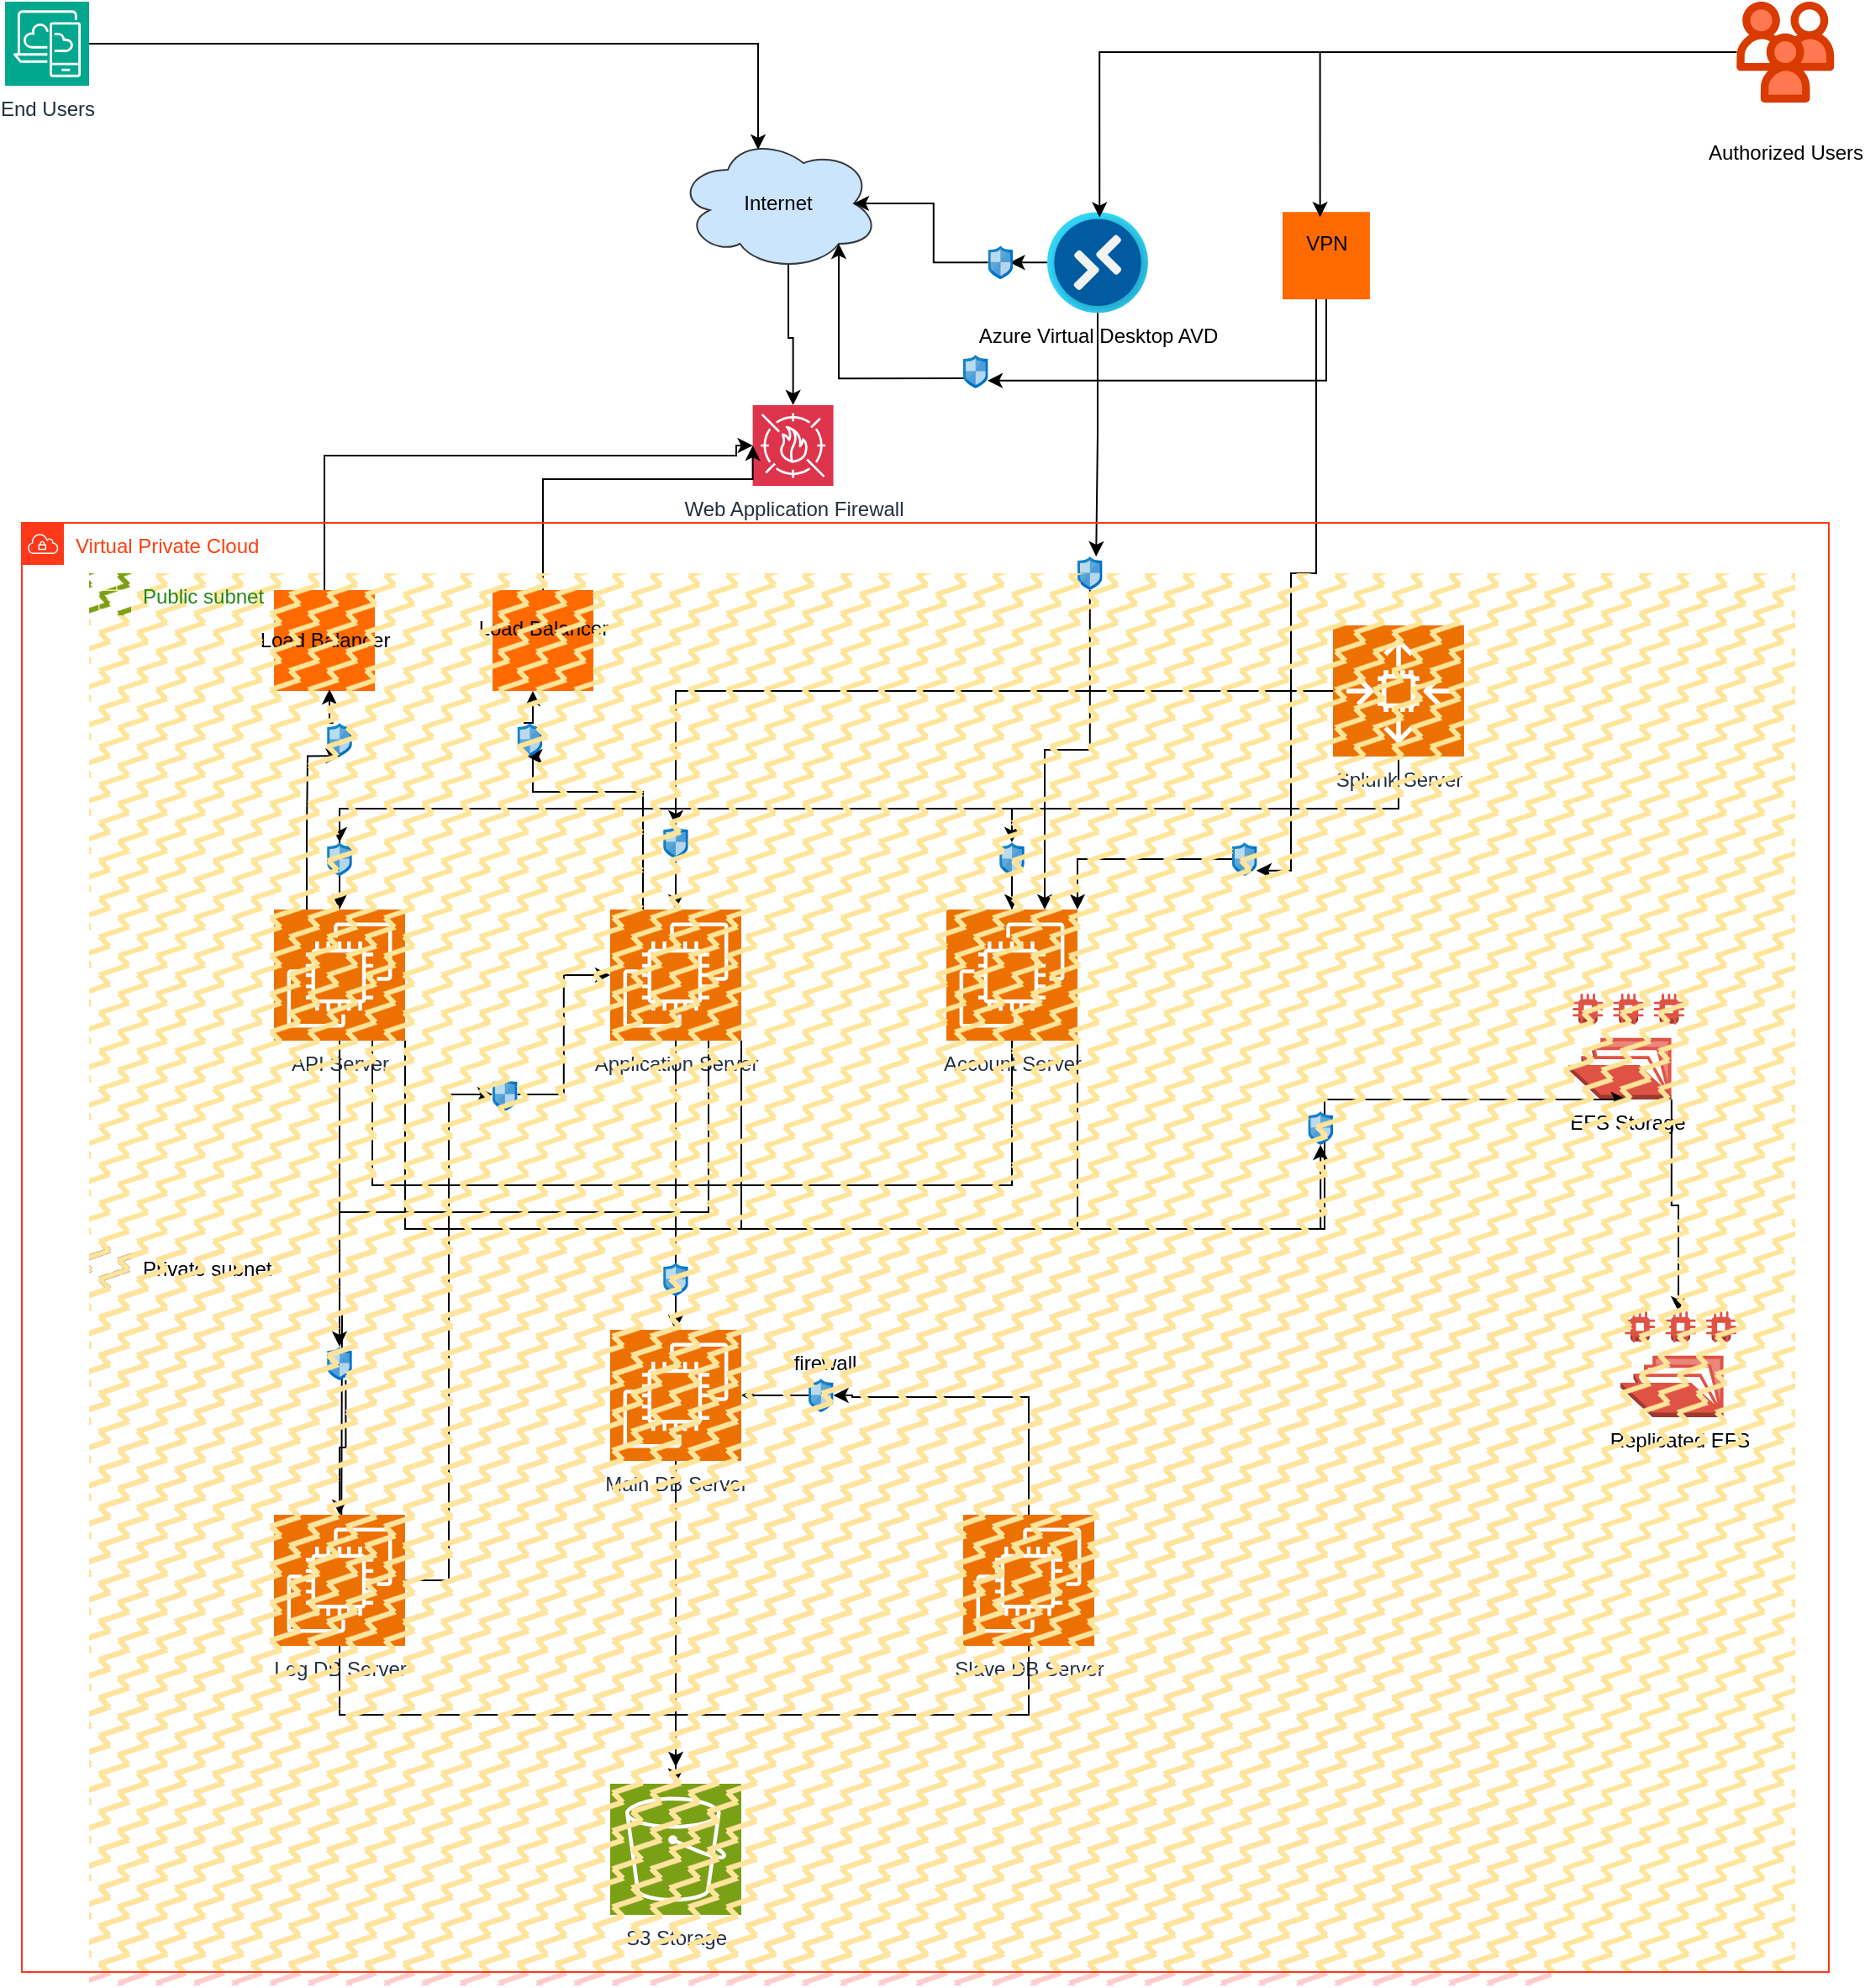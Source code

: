 <mxfile version="26.1.3">
  <diagram name="Page-1" id="6llcf1VO2GF8xaWJh-RL">
    <mxGraphModel dx="3593" dy="2357" grid="1" gridSize="10" guides="1" tooltips="1" connect="1" arrows="1" fold="1" page="1" pageScale="1" pageWidth="850" pageHeight="1100" math="0" shadow="0">
      <root>
        <mxCell id="0" />
        <mxCell id="1" parent="0" />
        <mxCell id="7397BdflzSJR0_GllKvD-17" style="edgeStyle=orthogonalEdgeStyle;rounded=0;orthogonalLoop=1;jettySize=auto;html=1;exitX=0.75;exitY=1;exitDx=0;exitDy=0;exitPerimeter=0;" parent="1" source="7397BdflzSJR0_GllKvD-3" target="7397BdflzSJR0_GllKvD-7" edge="1">
          <mxGeometry relative="1" as="geometry" />
        </mxCell>
        <mxCell id="7397BdflzSJR0_GllKvD-20" style="edgeStyle=orthogonalEdgeStyle;rounded=0;orthogonalLoop=1;jettySize=auto;html=1;" parent="1" source="7397BdflzSJR0_GllKvD-3" edge="1">
          <mxGeometry relative="1" as="geometry">
            <mxPoint x="160" y="682" as="targetPoint" />
            <mxPoint x="139.5" y="400" as="sourcePoint" />
          </mxGeometry>
        </mxCell>
        <mxCell id="7397BdflzSJR0_GllKvD-3" value="API Server " style="sketch=0;points=[[0,0,0],[0.25,0,0],[0.5,0,0],[0.75,0,0],[1,0,0],[0,1,0],[0.25,1,0],[0.5,1,0],[0.75,1,0],[1,1,0],[0,0.25,0],[0,0.5,0],[0,0.75,0],[1,0.25,0],[1,0.5,0],[1,0.75,0]];outlineConnect=0;fontColor=#232F3E;fillColor=#ED7100;strokeColor=#ffffff;dashed=0;verticalLabelPosition=bottom;verticalAlign=top;align=center;html=1;fontSize=12;fontStyle=0;aspect=fixed;shape=mxgraph.aws4.resourceIcon;resIcon=mxgraph.aws4.ec2;" parent="1" vertex="1">
          <mxGeometry x="120" y="280" width="78" height="78" as="geometry" />
        </mxCell>
        <mxCell id="7397BdflzSJR0_GllKvD-4" value="Application Server" style="sketch=0;points=[[0,0,0],[0.25,0,0],[0.5,0,0],[0.75,0,0],[1,0,0],[0,1,0],[0.25,1,0],[0.5,1,0],[0.75,1,0],[1,1,0],[0,0.25,0],[0,0.5,0],[0,0.75,0],[1,0.25,0],[1,0.5,0],[1,0.75,0]];outlineConnect=0;fontColor=#232F3E;fillColor=#ED7100;strokeColor=#ffffff;dashed=0;verticalLabelPosition=bottom;verticalAlign=top;align=center;html=1;fontSize=12;fontStyle=0;aspect=fixed;shape=mxgraph.aws4.resourceIcon;resIcon=mxgraph.aws4.ec2;" parent="1" vertex="1">
          <mxGeometry x="320" y="280" width="78" height="78" as="geometry" />
        </mxCell>
        <mxCell id="7397BdflzSJR0_GllKvD-5" value="Log DB Server" style="sketch=0;points=[[0,0,0],[0.25,0,0],[0.5,0,0],[0.75,0,0],[1,0,0],[0,1,0],[0.25,1,0],[0.5,1,0],[0.75,1,0],[1,1,0],[0,0.25,0],[0,0.5,0],[0,0.75,0],[1,0.25,0],[1,0.5,0],[1,0.75,0]];outlineConnect=0;fontColor=#232F3E;fillColor=#ED7100;strokeColor=#ffffff;dashed=0;verticalLabelPosition=bottom;verticalAlign=top;align=center;html=1;fontSize=12;fontStyle=0;aspect=fixed;shape=mxgraph.aws4.resourceIcon;resIcon=mxgraph.aws4.ec2;" parent="1" vertex="1">
          <mxGeometry x="120" y="640" width="78" height="78" as="geometry" />
        </mxCell>
        <mxCell id="7397BdflzSJR0_GllKvD-12" style="edgeStyle=orthogonalEdgeStyle;rounded=0;orthogonalLoop=1;jettySize=auto;html=1;entryX=1;entryY=0.5;entryDx=0;entryDy=0;entryPerimeter=0;" parent="1" source="7397BdflzSJR0_GllKvD-67" target="7397BdflzSJR0_GllKvD-7" edge="1">
          <mxGeometry relative="1" as="geometry">
            <mxPoint x="569" y="570" as="targetPoint" />
            <Array as="points" />
          </mxGeometry>
        </mxCell>
        <mxCell id="7397BdflzSJR0_GllKvD-6" value="Slave DB Server" style="sketch=0;points=[[0,0,0],[0.25,0,0],[0.5,0,0],[0.75,0,0],[1,0,0],[0,1,0],[0.25,1,0],[0.5,1,0],[0.75,1,0],[1,1,0],[0,0.25,0],[0,0.5,0],[0,0.75,0],[1,0.25,0],[1,0.5,0],[1,0.75,0]];outlineConnect=0;fontColor=#232F3E;fillColor=#ED7100;strokeColor=#ffffff;dashed=0;verticalLabelPosition=bottom;verticalAlign=top;align=center;html=1;fontSize=12;fontStyle=0;aspect=fixed;shape=mxgraph.aws4.resourceIcon;resIcon=mxgraph.aws4.ec2;" parent="1" vertex="1">
          <mxGeometry x="530" y="640" width="78" height="78" as="geometry" />
        </mxCell>
        <mxCell id="7397BdflzSJR0_GllKvD-26" style="edgeStyle=orthogonalEdgeStyle;rounded=0;orthogonalLoop=1;jettySize=auto;html=1;exitX=0.5;exitY=1;exitDx=0;exitDy=0;exitPerimeter=0;" parent="1" source="7397BdflzSJR0_GllKvD-7" edge="1">
          <mxGeometry relative="1" as="geometry">
            <mxPoint x="359" y="790" as="targetPoint" />
          </mxGeometry>
        </mxCell>
        <mxCell id="7397BdflzSJR0_GllKvD-7" value="Main DB Server" style="sketch=0;points=[[0,0,0],[0.25,0,0],[0.5,0,0],[0.75,0,0],[1,0,0],[0,1,0],[0.25,1,0],[0.5,1,0],[0.75,1,0],[1,1,0],[0,0.25,0],[0,0.5,0],[0,0.75,0],[1,0.25,0],[1,0.5,0],[1,0.75,0]];outlineConnect=0;fontColor=#232F3E;fillColor=#ED7100;strokeColor=#ffffff;dashed=0;verticalLabelPosition=bottom;verticalAlign=top;align=center;html=1;fontSize=12;fontStyle=0;aspect=fixed;shape=mxgraph.aws4.resourceIcon;resIcon=mxgraph.aws4.ec2;" parent="1" vertex="1">
          <mxGeometry x="320" y="530" width="78" height="78" as="geometry" />
        </mxCell>
        <mxCell id="7397BdflzSJR0_GllKvD-8" value="Account Server" style="sketch=0;points=[[0,0,0],[0.25,0,0],[0.5,0,0],[0.75,0,0],[1,0,0],[0,1,0],[0.25,1,0],[0.5,1,0],[0.75,1,0],[1,1,0],[0,0.25,0],[0,0.5,0],[0,0.75,0],[1,0.25,0],[1,0.5,0],[1,0.75,0]];outlineConnect=0;fontColor=#232F3E;fillColor=#ED7100;strokeColor=#ffffff;dashed=0;verticalLabelPosition=bottom;verticalAlign=top;align=center;html=1;fontSize=12;fontStyle=0;aspect=fixed;shape=mxgraph.aws4.resourceIcon;resIcon=mxgraph.aws4.ec2;" parent="1" vertex="1">
          <mxGeometry x="520" y="280" width="78" height="78" as="geometry" />
        </mxCell>
        <mxCell id="7397BdflzSJR0_GllKvD-22" style="edgeStyle=orthogonalEdgeStyle;rounded=0;orthogonalLoop=1;jettySize=auto;html=1;exitX=0.5;exitY=1;exitDx=0;exitDy=0;exitPerimeter=0;" parent="1" source="7397BdflzSJR0_GllKvD-95" target="7397BdflzSJR0_GllKvD-8" edge="1">
          <mxGeometry relative="1" as="geometry" />
        </mxCell>
        <mxCell id="7397BdflzSJR0_GllKvD-10" value="&lt;div&gt;Splunk Server&lt;/div&gt;&lt;div&gt;&lt;br&gt;&lt;/div&gt;" style="sketch=0;points=[[0,0,0],[0.25,0,0],[0.5,0,0],[0.75,0,0],[1,0,0],[0,1,0],[0.25,1,0],[0.5,1,0],[0.75,1,0],[1,1,0],[0,0.25,0],[0,0.5,0],[0,0.75,0],[1,0.25,0],[1,0.5,0],[1,0.75,0]];outlineConnect=0;fontColor=#232F3E;fillColor=#ED7100;strokeColor=#ffffff;dashed=0;verticalLabelPosition=bottom;verticalAlign=top;align=center;html=1;fontSize=12;fontStyle=0;aspect=fixed;shape=mxgraph.aws4.resourceIcon;resIcon=mxgraph.aws4.auto_scaling2;" parent="1" vertex="1">
          <mxGeometry x="750" y="111" width="78" height="78" as="geometry" />
        </mxCell>
        <mxCell id="7397BdflzSJR0_GllKvD-11" style="edgeStyle=orthogonalEdgeStyle;rounded=0;orthogonalLoop=1;jettySize=auto;html=1;exitX=0.5;exitY=1;exitDx=0;exitDy=0;exitPerimeter=0;entryX=0.5;entryY=0;entryDx=0;entryDy=0;entryPerimeter=0;" parent="1" source="7397BdflzSJR0_GllKvD-4" target="7397BdflzSJR0_GllKvD-7" edge="1">
          <mxGeometry relative="1" as="geometry" />
        </mxCell>
        <mxCell id="7397BdflzSJR0_GllKvD-14" style="edgeStyle=orthogonalEdgeStyle;rounded=0;orthogonalLoop=1;jettySize=auto;html=1;entryX=0;entryY=0.5;entryDx=0;entryDy=0;entryPerimeter=0;" parent="1" source="7397BdflzSJR0_GllKvD-88" target="7397BdflzSJR0_GllKvD-4" edge="1">
          <mxGeometry relative="1" as="geometry" />
        </mxCell>
        <mxCell id="7397BdflzSJR0_GllKvD-18" style="edgeStyle=orthogonalEdgeStyle;rounded=0;orthogonalLoop=1;jettySize=auto;html=1;exitX=0.5;exitY=1;exitDx=0;exitDy=0;exitPerimeter=0;entryX=0.5;entryY=0;entryDx=0;entryDy=0;entryPerimeter=0;" parent="1" source="7397BdflzSJR0_GllKvD-8" target="7397BdflzSJR0_GllKvD-7" edge="1">
          <mxGeometry relative="1" as="geometry" />
        </mxCell>
        <mxCell id="7397BdflzSJR0_GllKvD-19" value="" style="edgeStyle=orthogonalEdgeStyle;rounded=0;orthogonalLoop=1;jettySize=auto;html=1;exitX=0.75;exitY=1;exitDx=0;exitDy=0;exitPerimeter=0;entryX=0.5;entryY=0;entryDx=0;entryDy=0;entryPerimeter=0;" parent="1" source="7397BdflzSJR0_GllKvD-60" target="7397BdflzSJR0_GllKvD-5" edge="1">
          <mxGeometry relative="1" as="geometry" />
        </mxCell>
        <mxCell id="7397BdflzSJR0_GllKvD-21" style="edgeStyle=orthogonalEdgeStyle;rounded=0;orthogonalLoop=1;jettySize=auto;html=1;entryX=0.5;entryY=0;entryDx=0;entryDy=0;entryPerimeter=0;" parent="1" source="7397BdflzSJR0_GllKvD-97" target="7397BdflzSJR0_GllKvD-4" edge="1">
          <mxGeometry relative="1" as="geometry" />
        </mxCell>
        <mxCell id="7397BdflzSJR0_GllKvD-23" style="edgeStyle=orthogonalEdgeStyle;rounded=0;orthogonalLoop=1;jettySize=auto;html=1;exitX=0.5;exitY=1;exitDx=0;exitDy=0;exitPerimeter=0;entryX=0.5;entryY=0;entryDx=0;entryDy=0;entryPerimeter=0;" parent="1" source="7397BdflzSJR0_GllKvD-99" target="7397BdflzSJR0_GllKvD-3" edge="1">
          <mxGeometry relative="1" as="geometry">
            <Array as="points">
              <mxPoint x="159" y="220" />
            </Array>
          </mxGeometry>
        </mxCell>
        <mxCell id="7397BdflzSJR0_GllKvD-24" value="&lt;div&gt;S3 Storage&lt;/div&gt;&lt;div&gt;&lt;br&gt;&lt;/div&gt;" style="sketch=0;points=[[0,0,0],[0.25,0,0],[0.5,0,0],[0.75,0,0],[1,0,0],[0,1,0],[0.25,1,0],[0.5,1,0],[0.75,1,0],[1,1,0],[0,0.25,0],[0,0.5,0],[0,0.75,0],[1,0.25,0],[1,0.5,0],[1,0.75,0]];outlineConnect=0;fontColor=#232F3E;fillColor=#7AA116;strokeColor=#ffffff;dashed=0;verticalLabelPosition=bottom;verticalAlign=top;align=center;html=1;fontSize=12;fontStyle=0;aspect=fixed;shape=mxgraph.aws4.resourceIcon;resIcon=mxgraph.aws4.s3;" parent="1" vertex="1">
          <mxGeometry x="320" y="800" width="78" height="78" as="geometry" />
        </mxCell>
        <mxCell id="7397BdflzSJR0_GllKvD-25" style="edgeStyle=orthogonalEdgeStyle;rounded=0;orthogonalLoop=1;jettySize=auto;html=1;exitX=0.5;exitY=1;exitDx=0;exitDy=0;exitPerimeter=0;entryX=0.5;entryY=0;entryDx=0;entryDy=0;entryPerimeter=0;" parent="1" source="7397BdflzSJR0_GllKvD-6" target="7397BdflzSJR0_GllKvD-24" edge="1">
          <mxGeometry relative="1" as="geometry" />
        </mxCell>
        <mxCell id="7397BdflzSJR0_GllKvD-27" style="edgeStyle=orthogonalEdgeStyle;rounded=0;orthogonalLoop=1;jettySize=auto;html=1;exitX=0.5;exitY=1;exitDx=0;exitDy=0;exitPerimeter=0;entryX=0.5;entryY=0;entryDx=0;entryDy=0;entryPerimeter=0;" parent="1" source="7397BdflzSJR0_GllKvD-5" target="7397BdflzSJR0_GllKvD-24" edge="1">
          <mxGeometry relative="1" as="geometry" />
        </mxCell>
        <mxCell id="7397BdflzSJR0_GllKvD-35" style="edgeStyle=orthogonalEdgeStyle;rounded=0;orthogonalLoop=1;jettySize=auto;html=1;exitX=0.89;exitY=1;exitDx=0;exitDy=0;exitPerimeter=0;" parent="1" source="7397BdflzSJR0_GllKvD-28" target="7397BdflzSJR0_GllKvD-34" edge="1">
          <mxGeometry relative="1" as="geometry" />
        </mxCell>
        <mxCell id="7397BdflzSJR0_GllKvD-28" value="EFS Storage" style="outlineConnect=0;dashed=0;verticalLabelPosition=bottom;verticalAlign=top;align=center;html=1;shape=mxgraph.aws3.efs_share;fillColor=#E05243;gradientColor=none;" parent="1" vertex="1">
          <mxGeometry x="890" y="330" width="69" height="63" as="geometry" />
        </mxCell>
        <mxCell id="7397BdflzSJR0_GllKvD-30" style="edgeStyle=orthogonalEdgeStyle;rounded=0;orthogonalLoop=1;jettySize=auto;html=1;exitX=1;exitY=1;exitDx=0;exitDy=0;exitPerimeter=0;entryX=0.5;entryY=1;entryDx=0;entryDy=0;entryPerimeter=0;" parent="1" source="7397BdflzSJR0_GllKvD-3" target="7397BdflzSJR0_GllKvD-28" edge="1">
          <mxGeometry relative="1" as="geometry">
            <Array as="points">
              <mxPoint x="198" y="470" />
              <mxPoint x="745" y="470" />
            </Array>
          </mxGeometry>
        </mxCell>
        <mxCell id="7397BdflzSJR0_GllKvD-32" style="edgeStyle=orthogonalEdgeStyle;rounded=0;orthogonalLoop=1;jettySize=auto;html=1;exitX=1;exitY=1;exitDx=0;exitDy=0;exitPerimeter=0;entryX=0.5;entryY=1;entryDx=0;entryDy=0;entryPerimeter=0;" parent="1" source="7397BdflzSJR0_GllKvD-4" target="7397BdflzSJR0_GllKvD-28" edge="1">
          <mxGeometry relative="1" as="geometry">
            <Array as="points">
              <mxPoint x="398" y="470" />
              <mxPoint x="745" y="470" />
            </Array>
          </mxGeometry>
        </mxCell>
        <mxCell id="7397BdflzSJR0_GllKvD-34" value="Replicated EFS" style="outlineConnect=0;dashed=0;verticalLabelPosition=bottom;verticalAlign=top;align=center;html=1;shape=mxgraph.aws3.efs_share;fillColor=#E05243;gradientColor=none;" parent="1" vertex="1">
          <mxGeometry x="921" y="519" width="69" height="63" as="geometry" />
        </mxCell>
        <mxCell id="7397BdflzSJR0_GllKvD-36" value="&lt;div&gt;Load Balancer&lt;/div&gt;" style="points=[];aspect=fixed;html=1;align=center;shadow=0;dashed=0;fillColor=#FF6A00;strokeColor=none;shape=mxgraph.alibaba_cloud.alb_application_load_balancer_02;" parent="1" vertex="1">
          <mxGeometry x="120" y="90" width="60" height="60" as="geometry" />
        </mxCell>
        <mxCell id="7397BdflzSJR0_GllKvD-37" value="&lt;div&gt;Load Balancer&lt;/div&gt;&lt;div&gt;&lt;br&gt;&lt;/div&gt;" style="points=[];aspect=fixed;html=1;align=center;shadow=0;dashed=0;fillColor=#FF6A00;strokeColor=none;shape=mxgraph.alibaba_cloud.alb_application_load_balancer_02;" parent="1" vertex="1">
          <mxGeometry x="250" y="90" width="60" height="60" as="geometry" />
        </mxCell>
        <mxCell id="7397BdflzSJR0_GllKvD-39" style="edgeStyle=orthogonalEdgeStyle;rounded=0;orthogonalLoop=1;jettySize=auto;html=1;exitX=0.25;exitY=0;exitDx=0;exitDy=0;exitPerimeter=0;entryX=0.55;entryY=0.983;entryDx=0;entryDy=0;entryPerimeter=0;" parent="1" source="7397BdflzSJR0_GllKvD-103" target="7397BdflzSJR0_GllKvD-36" edge="1">
          <mxGeometry relative="1" as="geometry" />
        </mxCell>
        <mxCell id="7397BdflzSJR0_GllKvD-40" style="edgeStyle=orthogonalEdgeStyle;rounded=0;orthogonalLoop=1;jettySize=auto;html=1;exitX=0.25;exitY=0;exitDx=0;exitDy=0;exitPerimeter=0;entryX=0.4;entryY=1;entryDx=0;entryDy=0;entryPerimeter=0;" parent="1" source="7397BdflzSJR0_GllKvD-101" target="7397BdflzSJR0_GllKvD-37" edge="1">
          <mxGeometry relative="1" as="geometry">
            <Array as="points" />
          </mxGeometry>
        </mxCell>
        <mxCell id="7397BdflzSJR0_GllKvD-41" value="&lt;div&gt;Web Application Firewall&lt;/div&gt;&lt;div&gt;&lt;br&gt;&lt;/div&gt;" style="sketch=0;points=[[0,0,0],[0.25,0,0],[0.5,0,0],[0.75,0,0],[1,0,0],[0,1,0],[0.25,1,0],[0.5,1,0],[0.75,1,0],[1,1,0],[0,0.25,0],[0,0.5,0],[0,0.75,0],[1,0.25,0],[1,0.5,0],[1,0.75,0]];outlineConnect=0;fontColor=#232F3E;fillColor=#DD344C;strokeColor=#ffffff;dashed=0;verticalLabelPosition=bottom;verticalAlign=top;align=center;html=1;fontSize=12;fontStyle=0;aspect=fixed;shape=mxgraph.aws4.resourceIcon;resIcon=mxgraph.aws4.waf;" parent="1" vertex="1">
          <mxGeometry x="404.8" y="-20" width="48" height="48" as="geometry" />
        </mxCell>
        <mxCell id="7397BdflzSJR0_GllKvD-45" value="&lt;div&gt;Internet &lt;br&gt;&lt;/div&gt;" style="ellipse;shape=cloud;whiteSpace=wrap;html=1;fillColor=#cce5ff;strokeColor=#36393d;" parent="1" vertex="1">
          <mxGeometry x="360" y="-180" width="120" height="80" as="geometry" />
        </mxCell>
        <mxCell id="7397BdflzSJR0_GllKvD-46" style="edgeStyle=orthogonalEdgeStyle;rounded=0;orthogonalLoop=1;jettySize=auto;html=1;entryX=0;entryY=0.5;entryDx=0;entryDy=0;entryPerimeter=0;" parent="1" source="7397BdflzSJR0_GllKvD-37" target="7397BdflzSJR0_GllKvD-41" edge="1">
          <mxGeometry relative="1" as="geometry">
            <Array as="points">
              <mxPoint x="280" y="24" />
            </Array>
          </mxGeometry>
        </mxCell>
        <mxCell id="7397BdflzSJR0_GllKvD-48" style="edgeStyle=orthogonalEdgeStyle;rounded=0;orthogonalLoop=1;jettySize=auto;html=1;entryX=0;entryY=0.5;entryDx=0;entryDy=0;entryPerimeter=0;" parent="1" source="7397BdflzSJR0_GllKvD-36" target="7397BdflzSJR0_GllKvD-41" edge="1">
          <mxGeometry relative="1" as="geometry">
            <Array as="points">
              <mxPoint x="150" y="10" />
              <mxPoint x="395" y="10" />
            </Array>
          </mxGeometry>
        </mxCell>
        <mxCell id="7397BdflzSJR0_GllKvD-51" value="firewall" style="ellipse;whiteSpace=wrap;html=1;rotation=0;" parent="1" vertex="1">
          <mxGeometry x="442.8" y="550" width="10" as="geometry" />
        </mxCell>
        <mxCell id="7397BdflzSJR0_GllKvD-72" value="" style="edgeStyle=orthogonalEdgeStyle;rounded=0;orthogonalLoop=1;jettySize=auto;html=1;entryX=1;entryY=0.5;entryDx=0;entryDy=0;entryPerimeter=0;" parent="1" source="7397BdflzSJR0_GllKvD-6" target="7397BdflzSJR0_GllKvD-67" edge="1">
          <mxGeometry relative="1" as="geometry">
            <mxPoint x="398" y="569" as="targetPoint" />
            <mxPoint x="569" y="640" as="sourcePoint" />
            <Array as="points">
              <mxPoint x="569" y="570" />
              <mxPoint x="464" y="570" />
              <mxPoint x="464" y="569" />
            </Array>
          </mxGeometry>
        </mxCell>
        <mxCell id="7397BdflzSJR0_GllKvD-67" value="" style="image;sketch=0;aspect=fixed;html=1;points=[];align=center;fontSize=12;image=img/lib/mscae/Network_Security_Groups_Classic.svg;" parent="1" vertex="1">
          <mxGeometry x="438" y="559" width="14.8" height="20" as="geometry" />
        </mxCell>
        <mxCell id="7397BdflzSJR0_GllKvD-74" value="" style="edgeStyle=orthogonalEdgeStyle;rounded=0;orthogonalLoop=1;jettySize=auto;html=1;exitX=0.75;exitY=1;exitDx=0;exitDy=0;exitPerimeter=0;entryX=0.5;entryY=0;entryDx=0;entryDy=0;entryPerimeter=0;" parent="1" source="7397BdflzSJR0_GllKvD-4" target="7397BdflzSJR0_GllKvD-60" edge="1">
          <mxGeometry relative="1" as="geometry">
            <mxPoint x="379" y="358" as="sourcePoint" />
            <mxPoint x="159" y="640" as="targetPoint" />
            <Array as="points">
              <mxPoint x="379" y="460" />
              <mxPoint x="159" y="460" />
            </Array>
          </mxGeometry>
        </mxCell>
        <mxCell id="7397BdflzSJR0_GllKvD-60" value="" style="image;sketch=0;aspect=fixed;html=1;points=[];align=center;fontSize=12;image=img/lib/mscae/Network_Security_Groups_Classic.svg;" parent="1" vertex="1">
          <mxGeometry x="151.6" y="540" width="14.8" height="20" as="geometry" />
        </mxCell>
        <mxCell id="7397BdflzSJR0_GllKvD-87" value="" style="image;sketch=0;aspect=fixed;html=1;points=[];align=center;fontSize=12;image=img/lib/mscae/Network_Security_Groups_Classic.svg;" parent="1" vertex="1">
          <mxGeometry x="351.6" y="490" width="14.8" height="20" as="geometry" />
        </mxCell>
        <mxCell id="7397BdflzSJR0_GllKvD-89" value="" style="edgeStyle=orthogonalEdgeStyle;rounded=0;orthogonalLoop=1;jettySize=auto;html=1;entryX=0;entryY=0.5;entryDx=0;entryDy=0;entryPerimeter=0;" parent="1" source="7397BdflzSJR0_GllKvD-5" target="7397BdflzSJR0_GllKvD-88" edge="1">
          <mxGeometry relative="1" as="geometry">
            <mxPoint x="198" y="679" as="sourcePoint" />
            <mxPoint x="320" y="319" as="targetPoint" />
          </mxGeometry>
        </mxCell>
        <mxCell id="7397BdflzSJR0_GllKvD-88" value="" style="image;sketch=0;aspect=fixed;html=1;points=[];align=center;fontSize=12;image=img/lib/mscae/Network_Security_Groups_Classic.svg;" parent="1" vertex="1">
          <mxGeometry x="250.0" y="380" width="14.8" height="20" as="geometry" />
        </mxCell>
        <mxCell id="7397BdflzSJR0_GllKvD-94" value="" style="edgeStyle=orthogonalEdgeStyle;rounded=0;orthogonalLoop=1;jettySize=auto;html=1;exitX=1;exitY=1;exitDx=0;exitDy=0;exitPerimeter=0;entryX=0.5;entryY=1;entryDx=0;entryDy=0;entryPerimeter=0;" parent="1" source="7397BdflzSJR0_GllKvD-8" target="7397BdflzSJR0_GllKvD-91" edge="1">
          <mxGeometry relative="1" as="geometry">
            <mxPoint x="598" y="358" as="sourcePoint" />
            <mxPoint x="745" y="351" as="targetPoint" />
            <Array as="points">
              <mxPoint x="598" y="470" />
              <mxPoint x="743" y="470" />
            </Array>
          </mxGeometry>
        </mxCell>
        <mxCell id="7397BdflzSJR0_GllKvD-91" value="" style="image;sketch=0;aspect=fixed;html=1;points=[];align=center;fontSize=12;image=img/lib/mscae/Network_Security_Groups_Classic.svg;" parent="1" vertex="1">
          <mxGeometry x="735.2" y="400" width="14.8" height="20" as="geometry" />
        </mxCell>
        <mxCell id="7397BdflzSJR0_GllKvD-96" value="" style="edgeStyle=orthogonalEdgeStyle;rounded=0;orthogonalLoop=1;jettySize=auto;html=1;exitX=0.5;exitY=1;exitDx=0;exitDy=0;exitPerimeter=0;" parent="1" source="7397BdflzSJR0_GllKvD-10" target="7397BdflzSJR0_GllKvD-95" edge="1">
          <mxGeometry relative="1" as="geometry">
            <mxPoint x="789" y="189" as="sourcePoint" />
            <mxPoint x="559" y="280" as="targetPoint" />
            <Array as="points">
              <mxPoint x="789" y="220" />
              <mxPoint x="559" y="220" />
            </Array>
          </mxGeometry>
        </mxCell>
        <mxCell id="7397BdflzSJR0_GllKvD-95" value="" style="image;sketch=0;aspect=fixed;html=1;points=[];align=center;fontSize=12;image=img/lib/mscae/Network_Security_Groups_Classic.svg;" parent="1" vertex="1">
          <mxGeometry x="551.6" y="240" width="14.8" height="20" as="geometry" />
        </mxCell>
        <mxCell id="7397BdflzSJR0_GllKvD-98" value="" style="edgeStyle=orthogonalEdgeStyle;rounded=0;orthogonalLoop=1;jettySize=auto;html=1;entryX=0.5;entryY=0;entryDx=0;entryDy=0;entryPerimeter=0;" parent="1" source="7397BdflzSJR0_GllKvD-10" target="7397BdflzSJR0_GllKvD-97" edge="1">
          <mxGeometry relative="1" as="geometry">
            <mxPoint x="750" y="150" as="sourcePoint" />
            <mxPoint x="359" y="280" as="targetPoint" />
          </mxGeometry>
        </mxCell>
        <mxCell id="7397BdflzSJR0_GllKvD-97" value="" style="image;sketch=0;aspect=fixed;html=1;points=[];align=center;fontSize=12;image=img/lib/mscae/Network_Security_Groups_Classic.svg;" parent="1" vertex="1">
          <mxGeometry x="351.6" y="230" width="14.8" height="20" as="geometry" />
        </mxCell>
        <mxCell id="7397BdflzSJR0_GllKvD-100" value="" style="edgeStyle=orthogonalEdgeStyle;rounded=0;orthogonalLoop=1;jettySize=auto;html=1;exitX=0.5;exitY=1;exitDx=0;exitDy=0;exitPerimeter=0;entryX=0.5;entryY=0;entryDx=0;entryDy=0;entryPerimeter=0;" parent="1" source="7397BdflzSJR0_GllKvD-10" target="7397BdflzSJR0_GllKvD-99" edge="1">
          <mxGeometry relative="1" as="geometry">
            <mxPoint x="789" y="189" as="sourcePoint" />
            <mxPoint x="159" y="280" as="targetPoint" />
            <Array as="points">
              <mxPoint x="789" y="220" />
            </Array>
          </mxGeometry>
        </mxCell>
        <mxCell id="7397BdflzSJR0_GllKvD-99" value="" style="image;sketch=0;aspect=fixed;html=1;points=[];align=center;fontSize=12;image=img/lib/mscae/Network_Security_Groups_Classic.svg;" parent="1" vertex="1">
          <mxGeometry x="151.6" y="240" width="14.8" height="20" as="geometry" />
        </mxCell>
        <mxCell id="7397BdflzSJR0_GllKvD-102" value="" style="edgeStyle=orthogonalEdgeStyle;rounded=0;orthogonalLoop=1;jettySize=auto;html=1;exitX=0.25;exitY=0;exitDx=0;exitDy=0;exitPerimeter=0;entryX=0.4;entryY=1;entryDx=0;entryDy=0;entryPerimeter=0;" parent="1" source="7397BdflzSJR0_GllKvD-4" target="7397BdflzSJR0_GllKvD-101" edge="1">
          <mxGeometry relative="1" as="geometry">
            <mxPoint x="340" y="280" as="sourcePoint" />
            <mxPoint x="274" y="150" as="targetPoint" />
            <Array as="points">
              <mxPoint x="340" y="210" />
              <mxPoint x="274" y="210" />
            </Array>
          </mxGeometry>
        </mxCell>
        <mxCell id="7397BdflzSJR0_GllKvD-101" value="" style="image;sketch=0;aspect=fixed;html=1;points=[];align=center;fontSize=12;image=img/lib/mscae/Network_Security_Groups_Classic.svg;" parent="1" vertex="1">
          <mxGeometry x="264.8" y="169" width="14.8" height="20" as="geometry" />
        </mxCell>
        <mxCell id="7397BdflzSJR0_GllKvD-104" value="" style="edgeStyle=orthogonalEdgeStyle;rounded=0;orthogonalLoop=1;jettySize=auto;html=1;exitX=0.25;exitY=0;exitDx=0;exitDy=0;exitPerimeter=0;entryX=0.55;entryY=0.983;entryDx=0;entryDy=0;entryPerimeter=0;" parent="1" source="7397BdflzSJR0_GllKvD-3" target="7397BdflzSJR0_GllKvD-103" edge="1">
          <mxGeometry relative="1" as="geometry">
            <mxPoint x="140" y="280" as="sourcePoint" />
            <mxPoint x="153" y="149" as="targetPoint" />
            <Array as="points">
              <mxPoint x="139" y="234" />
              <mxPoint x="140" y="189" />
            </Array>
          </mxGeometry>
        </mxCell>
        <mxCell id="7397BdflzSJR0_GllKvD-103" value="" style="image;sketch=0;aspect=fixed;html=1;points=[];align=center;fontSize=12;image=img/lib/mscae/Network_Security_Groups_Classic.svg;" parent="1" vertex="1">
          <mxGeometry x="151.6" y="169" width="14.8" height="20" as="geometry" />
        </mxCell>
        <mxCell id="7397BdflzSJR0_GllKvD-106" style="edgeStyle=orthogonalEdgeStyle;rounded=0;orthogonalLoop=1;jettySize=auto;html=1;entryX=0.4;entryY=0.1;entryDx=0;entryDy=0;entryPerimeter=0;" parent="1" source="7397BdflzSJR0_GllKvD-105" target="7397BdflzSJR0_GllKvD-45" edge="1">
          <mxGeometry relative="1" as="geometry">
            <mxPoint x="280" y="-230" as="targetPoint" />
          </mxGeometry>
        </mxCell>
        <mxCell id="7397BdflzSJR0_GllKvD-105" value="&lt;div&gt;End Users&lt;/div&gt;&lt;div&gt;&lt;br&gt;&lt;/div&gt;" style="sketch=0;points=[[0,0,0],[0.25,0,0],[0.5,0,0],[0.75,0,0],[1,0,0],[0,1,0],[0.25,1,0],[0.5,1,0],[0.75,1,0],[1,1,0],[0,0.25,0],[0,0.5,0],[0,0.75,0],[1,0.25,0],[1,0.5,0],[1,0.75,0]];outlineConnect=0;fontColor=#232F3E;fillColor=#01A88D;strokeColor=#ffffff;dashed=0;verticalLabelPosition=bottom;verticalAlign=top;align=center;html=1;fontSize=12;fontStyle=0;aspect=fixed;shape=mxgraph.aws4.resourceIcon;resIcon=mxgraph.aws4.desktop_and_app_streaming;" parent="1" vertex="1">
          <mxGeometry x="-40" y="-260" width="50" height="50" as="geometry" />
        </mxCell>
        <mxCell id="7397BdflzSJR0_GllKvD-108" value="&lt;div&gt;Authorized Users&lt;/div&gt;" style="verticalLabelPosition=bottom;aspect=fixed;html=1;shape=mxgraph.salesforce.employees;" parent="1" vertex="1">
          <mxGeometry x="990" y="-260" width="58.2" height="60" as="geometry" />
        </mxCell>
        <mxCell id="7397BdflzSJR0_GllKvD-109" value="&lt;div&gt;Azure Virtual Desktop AVD&lt;/div&gt;&lt;div&gt;&lt;br&gt;&lt;/div&gt;" style="image;aspect=fixed;html=1;points=[];align=center;fontSize=12;image=img/lib/azure2/other/Windows_Virtual_Desktop.svg;imageBackground=default;" parent="1" vertex="1">
          <mxGeometry x="580" y="-134.9" width="60" height="60" as="geometry" />
        </mxCell>
        <mxCell id="7397BdflzSJR0_GllKvD-110" value="&lt;div&gt;VPN&lt;/div&gt;&lt;div&gt;&lt;br&gt;&lt;/div&gt;" style="points=[];aspect=fixed;html=1;align=center;shadow=0;dashed=0;fillColor=#FF6A00;strokeColor=none;shape=mxgraph.alibaba_cloud.vpn_gateway;" parent="1" vertex="1">
          <mxGeometry x="720" y="-134.9" width="51.95" height="51.95" as="geometry" />
        </mxCell>
        <mxCell id="7397BdflzSJR0_GllKvD-126" style="edgeStyle=orthogonalEdgeStyle;rounded=0;orthogonalLoop=1;jettySize=auto;html=1;entryX=0.519;entryY=0.053;entryDx=0;entryDy=0;entryPerimeter=0;" parent="1" source="7397BdflzSJR0_GllKvD-108" target="7397BdflzSJR0_GllKvD-109" edge="1">
          <mxGeometry relative="1" as="geometry" />
        </mxCell>
        <mxCell id="7397BdflzSJR0_GllKvD-127" style="edgeStyle=orthogonalEdgeStyle;rounded=0;orthogonalLoop=1;jettySize=auto;html=1;entryX=0.43;entryY=0.058;entryDx=0;entryDy=0;entryPerimeter=0;" parent="1" source="7397BdflzSJR0_GllKvD-108" target="7397BdflzSJR0_GllKvD-110" edge="1">
          <mxGeometry relative="1" as="geometry" />
        </mxCell>
        <mxCell id="7397BdflzSJR0_GllKvD-129" style="edgeStyle=orthogonalEdgeStyle;rounded=0;orthogonalLoop=1;jettySize=auto;html=1;entryX=1;entryY=0;entryDx=0;entryDy=0;entryPerimeter=0;" parent="1" source="7397BdflzSJR0_GllKvD-131" target="7397BdflzSJR0_GllKvD-8" edge="1">
          <mxGeometry relative="1" as="geometry">
            <Array as="points" />
          </mxGeometry>
        </mxCell>
        <mxCell id="7397BdflzSJR0_GllKvD-130" style="edgeStyle=orthogonalEdgeStyle;rounded=0;orthogonalLoop=1;jettySize=auto;html=1;entryX=0.75;entryY=0;entryDx=0;entryDy=0;entryPerimeter=0;" parent="1" source="7397BdflzSJR0_GllKvD-134" target="7397BdflzSJR0_GllKvD-8" edge="1">
          <mxGeometry relative="1" as="geometry" />
        </mxCell>
        <mxCell id="7397BdflzSJR0_GllKvD-131" value="" style="image;sketch=0;aspect=fixed;html=1;points=[];align=center;fontSize=12;image=img/lib/mscae/Network_Security_Groups_Classic.svg;" parent="1" vertex="1">
          <mxGeometry x="690" y="240" width="14.8" height="20" as="geometry" />
        </mxCell>
        <mxCell id="7397BdflzSJR0_GllKvD-135" value="" style="edgeStyle=orthogonalEdgeStyle;rounded=0;orthogonalLoop=1;jettySize=auto;html=1;entryX=0.75;entryY=0;entryDx=0;entryDy=0;entryPerimeter=0;" parent="1" source="7397BdflzSJR0_GllKvD-109" target="7397BdflzSJR0_GllKvD-134" edge="1">
          <mxGeometry relative="1" as="geometry">
            <mxPoint x="610" y="-75" as="sourcePoint" />
            <mxPoint x="579" y="280" as="targetPoint" />
          </mxGeometry>
        </mxCell>
        <mxCell id="7397BdflzSJR0_GllKvD-134" value="" style="image;sketch=0;aspect=fixed;html=1;points=[];align=center;fontSize=12;image=img/lib/mscae/Network_Security_Groups_Classic.svg;" parent="1" vertex="1">
          <mxGeometry x="598" y="70" width="14.8" height="20" as="geometry" />
        </mxCell>
        <mxCell id="7397BdflzSJR0_GllKvD-136" style="edgeStyle=orthogonalEdgeStyle;rounded=0;orthogonalLoop=1;jettySize=auto;html=1;entryX=0.978;entryY=0.843;entryDx=0;entryDy=0;entryPerimeter=0;" parent="1" source="7397BdflzSJR0_GllKvD-110" target="7397BdflzSJR0_GllKvD-131" edge="1">
          <mxGeometry relative="1" as="geometry">
            <Array as="points">
              <mxPoint x="740" y="80" />
              <mxPoint x="725" y="80" />
              <mxPoint x="725" y="257" />
            </Array>
          </mxGeometry>
        </mxCell>
        <mxCell id="7397BdflzSJR0_GllKvD-137" style="edgeStyle=orthogonalEdgeStyle;rounded=0;orthogonalLoop=1;jettySize=auto;html=1;entryX=0.875;entryY=0.5;entryDx=0;entryDy=0;entryPerimeter=0;" parent="1" source="7397BdflzSJR0_GllKvD-142" target="7397BdflzSJR0_GllKvD-45" edge="1">
          <mxGeometry relative="1" as="geometry" />
        </mxCell>
        <mxCell id="7397BdflzSJR0_GllKvD-138" style="edgeStyle=orthogonalEdgeStyle;rounded=0;orthogonalLoop=1;jettySize=auto;html=1;entryX=0.8;entryY=0.8;entryDx=0;entryDy=0;entryPerimeter=0;exitX=0.104;exitY=0.703;exitDx=0;exitDy=0;exitPerimeter=0;" parent="1" source="7397BdflzSJR0_GllKvD-139" target="7397BdflzSJR0_GllKvD-45" edge="1">
          <mxGeometry relative="1" as="geometry">
            <Array as="points" />
          </mxGeometry>
        </mxCell>
        <mxCell id="7397BdflzSJR0_GllKvD-139" value="" style="image;sketch=0;aspect=fixed;html=1;points=[];align=center;fontSize=12;image=img/lib/mscae/Network_Security_Groups_Classic.svg;" parent="1" vertex="1">
          <mxGeometry x="530" y="-50" width="14.8" height="20" as="geometry" />
        </mxCell>
        <mxCell id="7397BdflzSJR0_GllKvD-141" style="edgeStyle=orthogonalEdgeStyle;rounded=0;orthogonalLoop=1;jettySize=auto;html=1;entryX=0.978;entryY=0.771;entryDx=0;entryDy=0;entryPerimeter=0;" parent="1" source="7397BdflzSJR0_GllKvD-110" target="7397BdflzSJR0_GllKvD-139" edge="1">
          <mxGeometry relative="1" as="geometry">
            <Array as="points">
              <mxPoint x="746" y="-35" />
            </Array>
          </mxGeometry>
        </mxCell>
        <mxCell id="7397BdflzSJR0_GllKvD-143" value="" style="edgeStyle=orthogonalEdgeStyle;rounded=0;orthogonalLoop=1;jettySize=auto;html=1;entryX=0.875;entryY=0.5;entryDx=0;entryDy=0;entryPerimeter=0;" parent="1" source="7397BdflzSJR0_GllKvD-109" target="7397BdflzSJR0_GllKvD-142" edge="1">
          <mxGeometry relative="1" as="geometry">
            <mxPoint x="580" y="-105" as="sourcePoint" />
            <mxPoint x="465" y="-140" as="targetPoint" />
          </mxGeometry>
        </mxCell>
        <mxCell id="7397BdflzSJR0_GllKvD-142" value="" style="image;sketch=0;aspect=fixed;html=1;points=[];align=center;fontSize=12;image=img/lib/mscae/Network_Security_Groups_Classic.svg;" parent="1" vertex="1">
          <mxGeometry x="544.8" y="-114.9" width="14.8" height="20" as="geometry" />
        </mxCell>
        <mxCell id="7397BdflzSJR0_GllKvD-147" style="edgeStyle=orthogonalEdgeStyle;rounded=0;orthogonalLoop=1;jettySize=auto;html=1;exitX=0.55;exitY=0.95;exitDx=0;exitDy=0;exitPerimeter=0;entryX=0.5;entryY=0;entryDx=0;entryDy=0;entryPerimeter=0;" parent="1" source="7397BdflzSJR0_GllKvD-45" target="7397BdflzSJR0_GllKvD-41" edge="1">
          <mxGeometry relative="1" as="geometry" />
        </mxCell>
        <mxCell id="7397BdflzSJR0_GllKvD-153" value="Private subnet" style="points=[[0,0],[0.25,0],[0.5,0],[0.75,0],[1,0],[1,0.25],[1,0.5],[1,0.75],[1,1],[0.75,1],[0.5,1],[0.25,1],[0,1],[0,0.75],[0,0.5],[0,0.25]];outlineConnect=0;html=1;whiteSpace=wrap;fontSize=12;fontStyle=0;container=1;pointerEvents=0;collapsible=0;recursiveResize=0;shape=mxgraph.aws4.group;grIcon=mxgraph.aws4.group_security_group;grStroke=0;strokeColor=#36393d;fillColor=#ffcccc;verticalAlign=top;align=left;spacingLeft=30;dashed=0;fillStyle=zigzag-line;" parent="1" vertex="1">
          <mxGeometry x="10" y="480" width="870" height="440" as="geometry" />
        </mxCell>
        <mxCell id="7397BdflzSJR0_GllKvD-155" value="Public subnet" style="points=[[0,0],[0.25,0],[0.5,0],[0.75,0],[1,0],[1,0.25],[1,0.5],[1,0.75],[1,1],[0.75,1],[0.5,1],[0.25,1],[0,1],[0,0.75],[0,0.5],[0,0.25]];outlineConnect=0;gradientColor=none;html=1;whiteSpace=wrap;fontSize=12;fontStyle=0;container=1;pointerEvents=0;collapsible=0;recursiveResize=0;shape=mxgraph.aws4.group;grIcon=mxgraph.aws4.group_security_group;grStroke=0;strokeColor=#7AA116;fillColor=#FFE599;verticalAlign=top;align=left;spacingLeft=30;fontColor=#248814;dashed=0;fillStyle=zigzag-line;" parent="1" vertex="1">
          <mxGeometry x="10" y="80" width="1015" height="832" as="geometry" />
        </mxCell>
        <mxCell id="7397BdflzSJR0_GllKvD-144" value="Virtual Private Cloud " style="sketch=0;outlineConnect=0;gradientColor=none;html=1;whiteSpace=wrap;fontSize=12;fontStyle=0;shape=mxgraph.aws4.group;grIcon=mxgraph.aws4.group_vpc;strokeColor=#FF3819;fillColor=none;verticalAlign=top;align=left;spacingLeft=30;fontColor=#FF3F0F;dashed=0;" parent="1" vertex="1">
          <mxGeometry x="-30" y="50" width="1075" height="862" as="geometry" />
        </mxCell>
      </root>
    </mxGraphModel>
  </diagram>
</mxfile>
